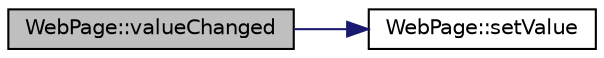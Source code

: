 digraph "WebPage::valueChanged"
{
 // LATEX_PDF_SIZE
  edge [fontname="Helvetica",fontsize="10",labelfontname="Helvetica",labelfontsize="10"];
  node [fontname="Helvetica",fontsize="10",shape=record];
  rankdir="LR";
  Node1 [label="WebPage::valueChanged",height=0.2,width=0.4,color="black", fillcolor="grey75", style="filled", fontcolor="black",tooltip=" "];
  Node1 -> Node2 [color="midnightblue",fontsize="10",style="solid",fontname="Helvetica"];
  Node2 [label="WebPage::setValue",height=0.2,width=0.4,color="black", fillcolor="white", style="filled",URL="$classWebPage.html#a311c64a0b24e4ff9e9d2fe8269b6a7e3",tooltip=" "];
}
